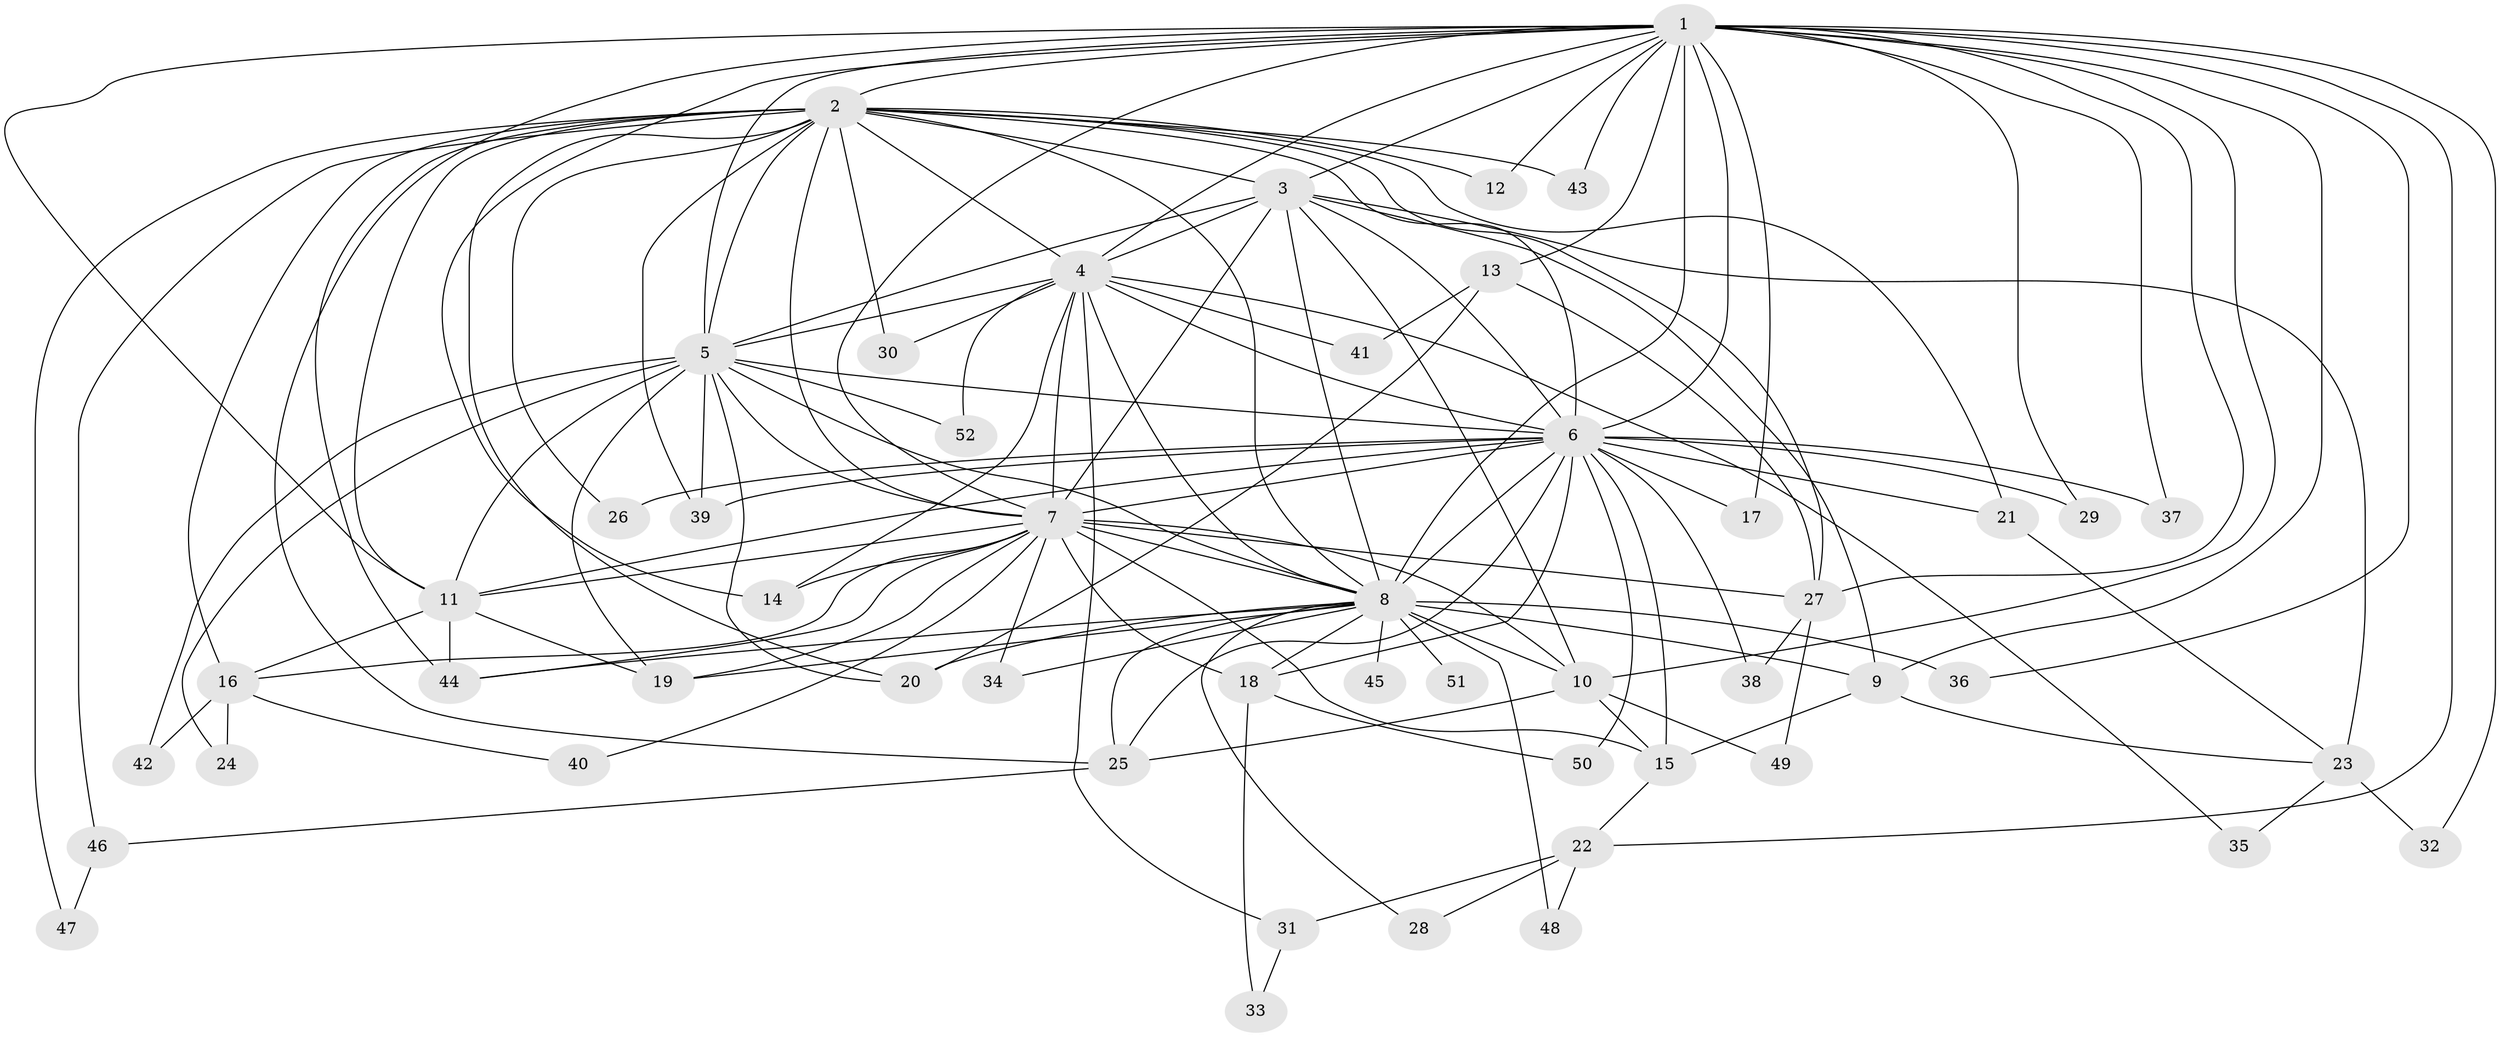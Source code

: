 // original degree distribution, {22: 0.009708737864077669, 24: 0.019417475728155338, 15: 0.009708737864077669, 14: 0.009708737864077669, 17: 0.009708737864077669, 18: 0.019417475728155338, 25: 0.009708737864077669, 29: 0.009708737864077669, 3: 0.20388349514563106, 7: 0.009708737864077669, 2: 0.5339805825242718, 4: 0.06796116504854369, 5: 0.05825242718446602, 6: 0.02912621359223301}
// Generated by graph-tools (version 1.1) at 2025/35/03/09/25 02:35:13]
// undirected, 52 vertices, 136 edges
graph export_dot {
graph [start="1"]
  node [color=gray90,style=filled];
  1;
  2;
  3;
  4;
  5;
  6;
  7;
  8;
  9;
  10;
  11;
  12;
  13;
  14;
  15;
  16;
  17;
  18;
  19;
  20;
  21;
  22;
  23;
  24;
  25;
  26;
  27;
  28;
  29;
  30;
  31;
  32;
  33;
  34;
  35;
  36;
  37;
  38;
  39;
  40;
  41;
  42;
  43;
  44;
  45;
  46;
  47;
  48;
  49;
  50;
  51;
  52;
  1 -- 2 [weight=4.0];
  1 -- 3 [weight=3.0];
  1 -- 4 [weight=2.0];
  1 -- 5 [weight=2.0];
  1 -- 6 [weight=2.0];
  1 -- 7 [weight=2.0];
  1 -- 8 [weight=12.0];
  1 -- 9 [weight=2.0];
  1 -- 10 [weight=2.0];
  1 -- 11 [weight=1.0];
  1 -- 12 [weight=1.0];
  1 -- 13 [weight=1.0];
  1 -- 14 [weight=1.0];
  1 -- 17 [weight=2.0];
  1 -- 22 [weight=1.0];
  1 -- 25 [weight=1.0];
  1 -- 27 [weight=1.0];
  1 -- 29 [weight=1.0];
  1 -- 32 [weight=1.0];
  1 -- 36 [weight=1.0];
  1 -- 37 [weight=1.0];
  1 -- 43 [weight=1.0];
  2 -- 3 [weight=3.0];
  2 -- 4 [weight=3.0];
  2 -- 5 [weight=3.0];
  2 -- 6 [weight=3.0];
  2 -- 7 [weight=2.0];
  2 -- 8 [weight=2.0];
  2 -- 11 [weight=2.0];
  2 -- 12 [weight=1.0];
  2 -- 16 [weight=1.0];
  2 -- 20 [weight=1.0];
  2 -- 21 [weight=1.0];
  2 -- 26 [weight=1.0];
  2 -- 27 [weight=1.0];
  2 -- 30 [weight=1.0];
  2 -- 39 [weight=1.0];
  2 -- 43 [weight=1.0];
  2 -- 44 [weight=1.0];
  2 -- 46 [weight=1.0];
  2 -- 47 [weight=1.0];
  3 -- 4 [weight=1.0];
  3 -- 5 [weight=1.0];
  3 -- 6 [weight=1.0];
  3 -- 7 [weight=1.0];
  3 -- 8 [weight=1.0];
  3 -- 9 [weight=2.0];
  3 -- 10 [weight=1.0];
  3 -- 23 [weight=2.0];
  4 -- 5 [weight=1.0];
  4 -- 6 [weight=1.0];
  4 -- 7 [weight=1.0];
  4 -- 8 [weight=2.0];
  4 -- 14 [weight=1.0];
  4 -- 30 [weight=1.0];
  4 -- 31 [weight=1.0];
  4 -- 35 [weight=1.0];
  4 -- 41 [weight=1.0];
  4 -- 52 [weight=1.0];
  5 -- 6 [weight=1.0];
  5 -- 7 [weight=3.0];
  5 -- 8 [weight=1.0];
  5 -- 11 [weight=1.0];
  5 -- 19 [weight=1.0];
  5 -- 20 [weight=1.0];
  5 -- 24 [weight=1.0];
  5 -- 39 [weight=1.0];
  5 -- 42 [weight=1.0];
  5 -- 52 [weight=1.0];
  6 -- 7 [weight=2.0];
  6 -- 8 [weight=3.0];
  6 -- 11 [weight=1.0];
  6 -- 15 [weight=1.0];
  6 -- 17 [weight=1.0];
  6 -- 18 [weight=1.0];
  6 -- 21 [weight=1.0];
  6 -- 25 [weight=1.0];
  6 -- 26 [weight=1.0];
  6 -- 29 [weight=1.0];
  6 -- 37 [weight=1.0];
  6 -- 38 [weight=1.0];
  6 -- 39 [weight=1.0];
  6 -- 50 [weight=1.0];
  7 -- 8 [weight=2.0];
  7 -- 10 [weight=1.0];
  7 -- 11 [weight=1.0];
  7 -- 14 [weight=1.0];
  7 -- 15 [weight=1.0];
  7 -- 16 [weight=1.0];
  7 -- 18 [weight=2.0];
  7 -- 19 [weight=1.0];
  7 -- 27 [weight=1.0];
  7 -- 34 [weight=1.0];
  7 -- 40 [weight=1.0];
  7 -- 44 [weight=1.0];
  8 -- 9 [weight=3.0];
  8 -- 10 [weight=1.0];
  8 -- 18 [weight=2.0];
  8 -- 19 [weight=1.0];
  8 -- 20 [weight=1.0];
  8 -- 25 [weight=1.0];
  8 -- 28 [weight=1.0];
  8 -- 34 [weight=1.0];
  8 -- 36 [weight=1.0];
  8 -- 44 [weight=1.0];
  8 -- 45 [weight=1.0];
  8 -- 48 [weight=1.0];
  8 -- 51 [weight=1.0];
  9 -- 15 [weight=1.0];
  9 -- 23 [weight=1.0];
  10 -- 15 [weight=1.0];
  10 -- 25 [weight=1.0];
  10 -- 49 [weight=1.0];
  11 -- 16 [weight=1.0];
  11 -- 19 [weight=1.0];
  11 -- 44 [weight=2.0];
  13 -- 20 [weight=1.0];
  13 -- 27 [weight=1.0];
  13 -- 41 [weight=1.0];
  15 -- 22 [weight=1.0];
  16 -- 24 [weight=1.0];
  16 -- 40 [weight=1.0];
  16 -- 42 [weight=1.0];
  18 -- 33 [weight=1.0];
  18 -- 50 [weight=1.0];
  21 -- 23 [weight=1.0];
  22 -- 28 [weight=1.0];
  22 -- 31 [weight=1.0];
  22 -- 48 [weight=1.0];
  23 -- 32 [weight=1.0];
  23 -- 35 [weight=1.0];
  25 -- 46 [weight=1.0];
  27 -- 38 [weight=1.0];
  27 -- 49 [weight=1.0];
  31 -- 33 [weight=1.0];
  46 -- 47 [weight=1.0];
}

